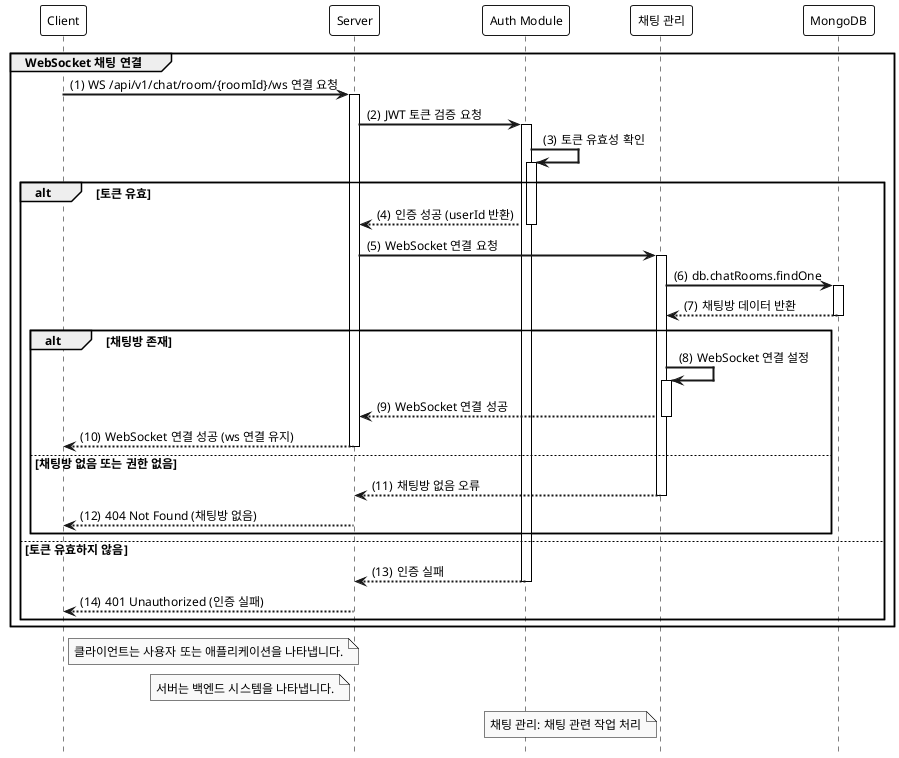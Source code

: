 @startuml

hide footbox
autoactivate on

' 스타일 설정
skinparam monochrome true
skinparam shadowing false
skinparam defaultFontSize 12
skinparam defaultFontName Arial
skinparam activityBackgroundColor #EFEFEF
skinparam activityBorderColor #CCCCCC
skinparam sequenceArrowThickness 2
skinparam sequenceParticipantBorderThickness 1
skinparam sequenceParticipantBackgroundColor #FFFFFF
skinparam sequenceLifeLineBorderColor #000000
skinparam sequenceLifeLineBackgroundColor #FFFFFF
skinparam noteBackgroundColor #FFFFCC
skinparam noteBorderColor #000000

participant "Client" as C
participant "Server" as S
participant "Auth Module" as AM
participant "채팅 관리" as CHM
participant "MongoDB" as DB

group WebSocket 채팅 연결
    autonumber 1 "(0)"
    C -> S: WS /api/v1/chat/room/{roomId}/ws 연결 요청
    S -> AM: JWT 토큰 검증 요청
    AM -> AM: 토큰 유효성 확인
    alt 토큰 유효
        AM --> S: 인증 성공 (userId 반환)
        S -> CHM: WebSocket 연결 요청
        CHM -> DB: db.chatRooms.findOne
        DB --> CHM: 채팅방 데이터 반환
        alt 채팅방 존재
            CHM -> CHM: WebSocket 연결 설정
            CHM --> S: WebSocket 연결 성공
            S --> C: WebSocket 연결 성공 (ws 연결 유지)
        else 채팅방 없음 또는 권한 없음
            CHM --> S: 채팅방 없음 오류
            S --> C: 404 Not Found (채팅방 없음)
        end
    else 토큰 유효하지 않음
        AM --> S: 인증 실패
        S --> C: 401 Unauthorized (인증 실패)
    end
end

note right of C: 클라이언트는 사용자 또는 애플리케이션을 나타냅니다.
note left of S: 서버는 백엔드 시스템을 나타냅니다.
note left of CHM: 채팅 관리: 채팅 관련 작업 처리

@enduml